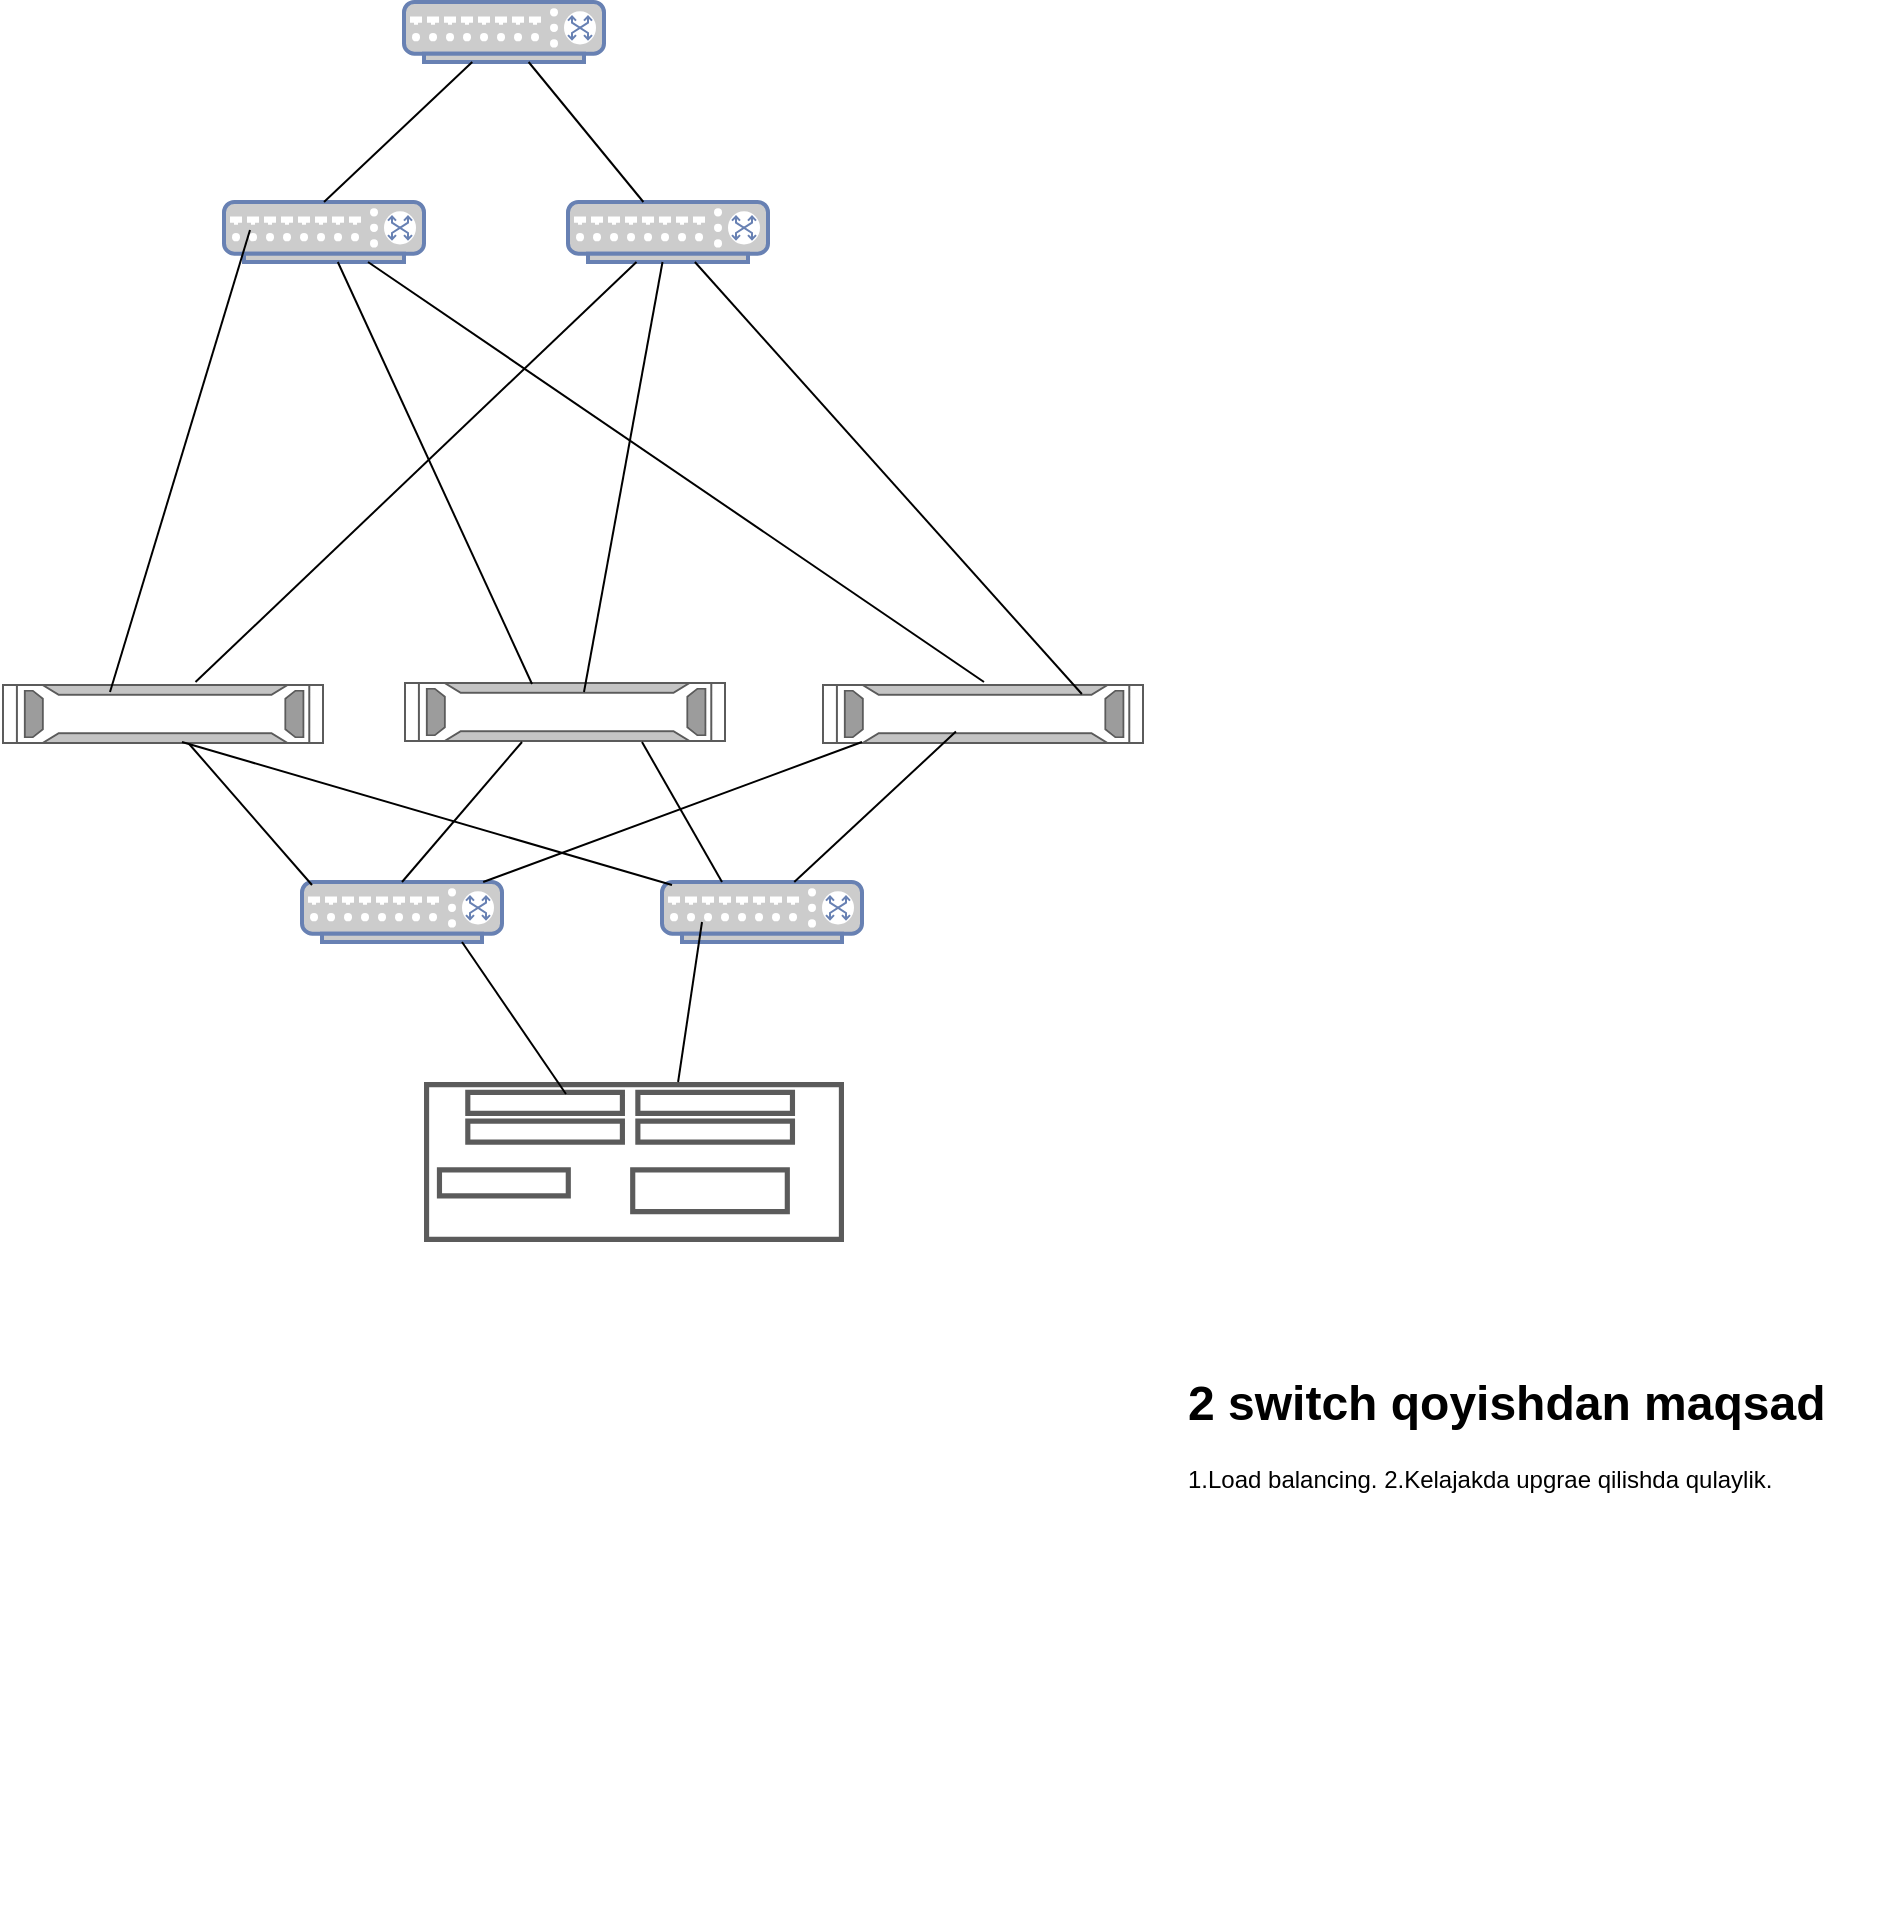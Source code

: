 <mxfile version="24.7.17">
  <diagram name="Page-1" id="d66fe2ae-3e9f-cf2f-6d29-e24063ad5d60">
    <mxGraphModel dx="268" dy="820" grid="1" gridSize="10" guides="1" tooltips="1" connect="1" arrows="1" fold="1" page="1" pageScale="1" pageWidth="1100" pageHeight="850" background="none" math="0" shadow="0">
      <root>
        <mxCell id="0" />
        <mxCell id="1" parent="0" />
        <mxCell id="ATS3qeIq1wKkfKDbH3XK-2" value="" style="fontColor=#0066CC;verticalAlign=top;verticalLabelPosition=bottom;labelPosition=center;align=center;html=1;outlineConnect=0;fillColor=#CCCCCC;strokeColor=#6881B3;gradientColor=none;gradientDirection=north;strokeWidth=2;shape=mxgraph.networks.switch;" parent="1" vertex="1">
          <mxGeometry x="1560" y="40" width="100" height="30" as="geometry" />
        </mxCell>
        <mxCell id="ATS3qeIq1wKkfKDbH3XK-7" value="" style="fontColor=#0066CC;verticalAlign=top;verticalLabelPosition=bottom;labelPosition=center;align=center;html=1;outlineConnect=0;fillColor=#CCCCCC;strokeColor=#6881B3;gradientColor=none;gradientDirection=north;strokeWidth=2;shape=mxgraph.networks.switch;" parent="1" vertex="1">
          <mxGeometry x="1470" y="140" width="100" height="30" as="geometry" />
        </mxCell>
        <mxCell id="ATS3qeIq1wKkfKDbH3XK-8" value="" style="fontColor=#0066CC;verticalAlign=top;verticalLabelPosition=bottom;labelPosition=center;align=center;html=1;outlineConnect=0;fillColor=#CCCCCC;strokeColor=#6881B3;gradientColor=none;gradientDirection=north;strokeWidth=2;shape=mxgraph.networks.switch;" parent="1" vertex="1">
          <mxGeometry x="1642" y="140" width="100" height="30" as="geometry" />
        </mxCell>
        <mxCell id="ATS3qeIq1wKkfKDbH3XK-16" value="" style="endArrow=none;html=1;rounded=0;exitX=0.5;exitY=0;exitDx=0;exitDy=0;exitPerimeter=0;" parent="1" source="ATS3qeIq1wKkfKDbH3XK-7" edge="1" target="ATS3qeIq1wKkfKDbH3XK-2">
          <mxGeometry width="50" height="50" relative="1" as="geometry">
            <mxPoint x="1530" y="210" as="sourcePoint" />
            <mxPoint x="1580" y="160" as="targetPoint" />
          </mxGeometry>
        </mxCell>
        <mxCell id="ATS3qeIq1wKkfKDbH3XK-17" value="" style="endArrow=none;html=1;rounded=0;" parent="1" edge="1" target="ATS3qeIq1wKkfKDbH3XK-2" source="ATS3qeIq1wKkfKDbH3XK-8">
          <mxGeometry width="50" height="50" relative="1" as="geometry">
            <mxPoint x="1750" y="280" as="sourcePoint" />
            <mxPoint x="1710" y="210" as="targetPoint" />
          </mxGeometry>
        </mxCell>
        <mxCell id="ATS3qeIq1wKkfKDbH3XK-18" value="" style="endArrow=none;html=1;rounded=0;exitX=0.466;exitY=0.167;exitDx=0;exitDy=0;exitPerimeter=0;" parent="1" edge="1" target="ATS3qeIq1wKkfKDbH3XK-8">
          <mxGeometry width="50" height="50" relative="1" as="geometry">
            <mxPoint x="1455.746" y="380" as="sourcePoint" />
            <mxPoint x="1520" y="200" as="targetPoint" />
          </mxGeometry>
        </mxCell>
        <mxCell id="ATS3qeIq1wKkfKDbH3XK-20" value="&lt;h1 style=&quot;margin-top: 0px;&quot;&gt;2 switch qoyishdan maqsad&lt;/h1&gt;&lt;p&gt;1.Load balancing. 2.Kelajakda upgrae qilishda qulaylik.&lt;/p&gt;" style="text;html=1;whiteSpace=wrap;overflow=hidden;rounded=0;" parent="1" vertex="1">
          <mxGeometry x="1950" y="720" width="349.5" height="280" as="geometry" />
        </mxCell>
        <mxCell id="8q5FF51dBUXsdeluJ2IK-1" value="" style="shape=mxgraph.rack.hp.hp_proliant_dl385p_g8;html=1;labelPosition=right;align=left;spacingLeft=15;dashed=0;shadow=0;fillColor=#ffffff;" vertex="1" parent="1">
          <mxGeometry x="1560" y="380" width="161" height="30" as="geometry" />
        </mxCell>
        <mxCell id="8q5FF51dBUXsdeluJ2IK-2" value="" style="shape=mxgraph.rack.hp.hp_proliant_dl385p_g8;html=1;labelPosition=right;align=left;spacingLeft=15;dashed=0;shadow=0;fillColor=#ffffff;" vertex="1" parent="1">
          <mxGeometry x="1769" y="381" width="161" height="30" as="geometry" />
        </mxCell>
        <mxCell id="8q5FF51dBUXsdeluJ2IK-3" value="" style="shape=mxgraph.rack.hp.hp_proliant_dl385p_g8;html=1;labelPosition=right;align=left;spacingLeft=15;dashed=0;shadow=0;fillColor=#ffffff;" vertex="1" parent="1">
          <mxGeometry x="1359" y="381" width="161" height="30" as="geometry" />
        </mxCell>
        <mxCell id="8q5FF51dBUXsdeluJ2IK-4" value="" style="shape=mxgraph.rack.hp.hp_proliant_sl250s_g8;html=1;labelPosition=right;align=left;spacingLeft=15;dashed=0;shadow=0;fillColor=#ffffff;" vertex="1" parent="1">
          <mxGeometry x="1570" y="580" width="210" height="80" as="geometry" />
        </mxCell>
        <mxCell id="8q5FF51dBUXsdeluJ2IK-5" value="" style="fontColor=#0066CC;verticalAlign=top;verticalLabelPosition=bottom;labelPosition=center;align=center;html=1;outlineConnect=0;fillColor=#CCCCCC;strokeColor=#6881B3;gradientColor=none;gradientDirection=north;strokeWidth=2;shape=mxgraph.networks.switch;" vertex="1" parent="1">
          <mxGeometry x="1509" y="480" width="100" height="30" as="geometry" />
        </mxCell>
        <mxCell id="8q5FF51dBUXsdeluJ2IK-6" value="" style="fontColor=#0066CC;verticalAlign=top;verticalLabelPosition=bottom;labelPosition=center;align=center;html=1;outlineConnect=0;fillColor=#CCCCCC;strokeColor=#6881B3;gradientColor=none;gradientDirection=north;strokeWidth=2;shape=mxgraph.networks.switch;" vertex="1" parent="1">
          <mxGeometry x="1689" y="480" width="100" height="30" as="geometry" />
        </mxCell>
        <mxCell id="8q5FF51dBUXsdeluJ2IK-7" value="" style="endArrow=none;html=1;rounded=0;exitX=0.05;exitY=0.05;exitDx=0;exitDy=0;exitPerimeter=0;" edge="1" source="8q5FF51dBUXsdeluJ2IK-5" target="8q5FF51dBUXsdeluJ2IK-3" parent="1">
          <mxGeometry width="50" height="50" relative="1" as="geometry">
            <mxPoint x="1099" y="570" as="sourcePoint" />
            <mxPoint x="1149" y="520" as="targetPoint" />
          </mxGeometry>
        </mxCell>
        <mxCell id="8q5FF51dBUXsdeluJ2IK-8" value="" style="endArrow=none;html=1;rounded=0;entryX=0.416;entryY=0.793;entryDx=0;entryDy=0;entryPerimeter=0;" edge="1" target="8q5FF51dBUXsdeluJ2IK-2" parent="1" source="8q5FF51dBUXsdeluJ2IK-6">
          <mxGeometry width="50" height="50" relative="1" as="geometry">
            <mxPoint x="1769" y="470" as="sourcePoint" />
            <mxPoint x="1819" y="420" as="targetPoint" />
          </mxGeometry>
        </mxCell>
        <mxCell id="8q5FF51dBUXsdeluJ2IK-9" value="" style="endArrow=none;html=1;rounded=0;exitX=0.05;exitY=0.05;exitDx=0;exitDy=0;exitPerimeter=0;" edge="1" source="8q5FF51dBUXsdeluJ2IK-6" parent="1">
          <mxGeometry width="50" height="50" relative="1" as="geometry">
            <mxPoint x="1399" y="460" as="sourcePoint" />
            <mxPoint x="1449" y="410" as="targetPoint" />
          </mxGeometry>
        </mxCell>
        <mxCell id="8q5FF51dBUXsdeluJ2IK-10" value="" style="endArrow=none;html=1;rounded=0;" edge="1" source="8q5FF51dBUXsdeluJ2IK-5" parent="1">
          <mxGeometry width="50" height="50" relative="1" as="geometry">
            <mxPoint x="1739" y="460" as="sourcePoint" />
            <mxPoint x="1789" y="410" as="targetPoint" />
          </mxGeometry>
        </mxCell>
        <mxCell id="8q5FF51dBUXsdeluJ2IK-11" value="" style="endArrow=none;html=1;rounded=0;exitX=0.5;exitY=0;exitDx=0;exitDy=0;exitPerimeter=0;" edge="1" source="8q5FF51dBUXsdeluJ2IK-5" parent="1">
          <mxGeometry width="50" height="50" relative="1" as="geometry">
            <mxPoint x="1569" y="460" as="sourcePoint" />
            <mxPoint x="1619" y="410" as="targetPoint" />
          </mxGeometry>
        </mxCell>
        <mxCell id="8q5FF51dBUXsdeluJ2IK-12" value="" style="endArrow=none;html=1;rounded=0;" edge="1" parent="1">
          <mxGeometry width="50" height="50" relative="1" as="geometry">
            <mxPoint x="1719" y="480" as="sourcePoint" />
            <mxPoint x="1679" y="410" as="targetPoint" />
          </mxGeometry>
        </mxCell>
        <mxCell id="8q5FF51dBUXsdeluJ2IK-13" value="" style="endArrow=none;html=1;rounded=0;exitX=0.338;exitY=0.075;exitDx=0;exitDy=0;exitPerimeter=0;" edge="1" source="8q5FF51dBUXsdeluJ2IK-4" parent="1">
          <mxGeometry width="50" height="50" relative="1" as="geometry">
            <mxPoint x="1539" y="560" as="sourcePoint" />
            <mxPoint x="1589" y="510" as="targetPoint" />
          </mxGeometry>
        </mxCell>
        <mxCell id="8q5FF51dBUXsdeluJ2IK-14" value="" style="endArrow=none;html=1;rounded=0;exitX=0.605;exitY=0;exitDx=0;exitDy=0;exitPerimeter=0;" edge="1" source="8q5FF51dBUXsdeluJ2IK-4" parent="1">
          <mxGeometry width="50" height="50" relative="1" as="geometry">
            <mxPoint x="1659" y="550" as="sourcePoint" />
            <mxPoint x="1709" y="500" as="targetPoint" />
          </mxGeometry>
        </mxCell>
        <mxCell id="8q5FF51dBUXsdeluJ2IK-15" value="" style="endArrow=none;html=1;rounded=0;exitX=0.466;exitY=0.167;exitDx=0;exitDy=0;exitPerimeter=0;" edge="1" parent="1" target="ATS3qeIq1wKkfKDbH3XK-7">
          <mxGeometry width="50" height="50" relative="1" as="geometry">
            <mxPoint x="1624" y="381" as="sourcePoint" />
            <mxPoint x="1677" y="166" as="targetPoint" />
          </mxGeometry>
        </mxCell>
        <mxCell id="8q5FF51dBUXsdeluJ2IK-16" value="" style="endArrow=none;html=1;rounded=0;exitX=0.466;exitY=0.167;exitDx=0;exitDy=0;exitPerimeter=0;" edge="1" parent="1" target="ATS3qeIq1wKkfKDbH3XK-8">
          <mxGeometry width="50" height="50" relative="1" as="geometry">
            <mxPoint x="1650" y="385" as="sourcePoint" />
            <mxPoint x="1703" y="170" as="targetPoint" />
          </mxGeometry>
        </mxCell>
        <mxCell id="8q5FF51dBUXsdeluJ2IK-17" value="" style="endArrow=none;html=1;rounded=0;exitX=0.466;exitY=0.167;exitDx=0;exitDy=0;exitPerimeter=0;" edge="1" parent="1" target="ATS3qeIq1wKkfKDbH3XK-7">
          <mxGeometry width="50" height="50" relative="1" as="geometry">
            <mxPoint x="1850" y="380" as="sourcePoint" />
            <mxPoint x="1903" y="165" as="targetPoint" />
          </mxGeometry>
        </mxCell>
        <mxCell id="8q5FF51dBUXsdeluJ2IK-18" value="" style="endArrow=none;html=1;rounded=0;exitX=0.807;exitY=0.167;exitDx=0;exitDy=0;exitPerimeter=0;" edge="1" parent="1" source="8q5FF51dBUXsdeluJ2IK-2" target="ATS3qeIq1wKkfKDbH3XK-8">
          <mxGeometry width="50" height="50" relative="1" as="geometry">
            <mxPoint x="1675" y="425" as="sourcePoint" />
            <mxPoint x="1728" y="210" as="targetPoint" />
          </mxGeometry>
        </mxCell>
        <mxCell id="8q5FF51dBUXsdeluJ2IK-19" value="" style="endArrow=none;html=1;rounded=0;exitX=0.466;exitY=0.167;exitDx=0;exitDy=0;exitPerimeter=0;entryX=0.13;entryY=0.467;entryDx=0;entryDy=0;entryPerimeter=0;" edge="1" parent="1" target="ATS3qeIq1wKkfKDbH3XK-7">
          <mxGeometry width="50" height="50" relative="1" as="geometry">
            <mxPoint x="1413" y="385" as="sourcePoint" />
            <mxPoint x="1466" y="170" as="targetPoint" />
          </mxGeometry>
        </mxCell>
      </root>
    </mxGraphModel>
  </diagram>
</mxfile>
